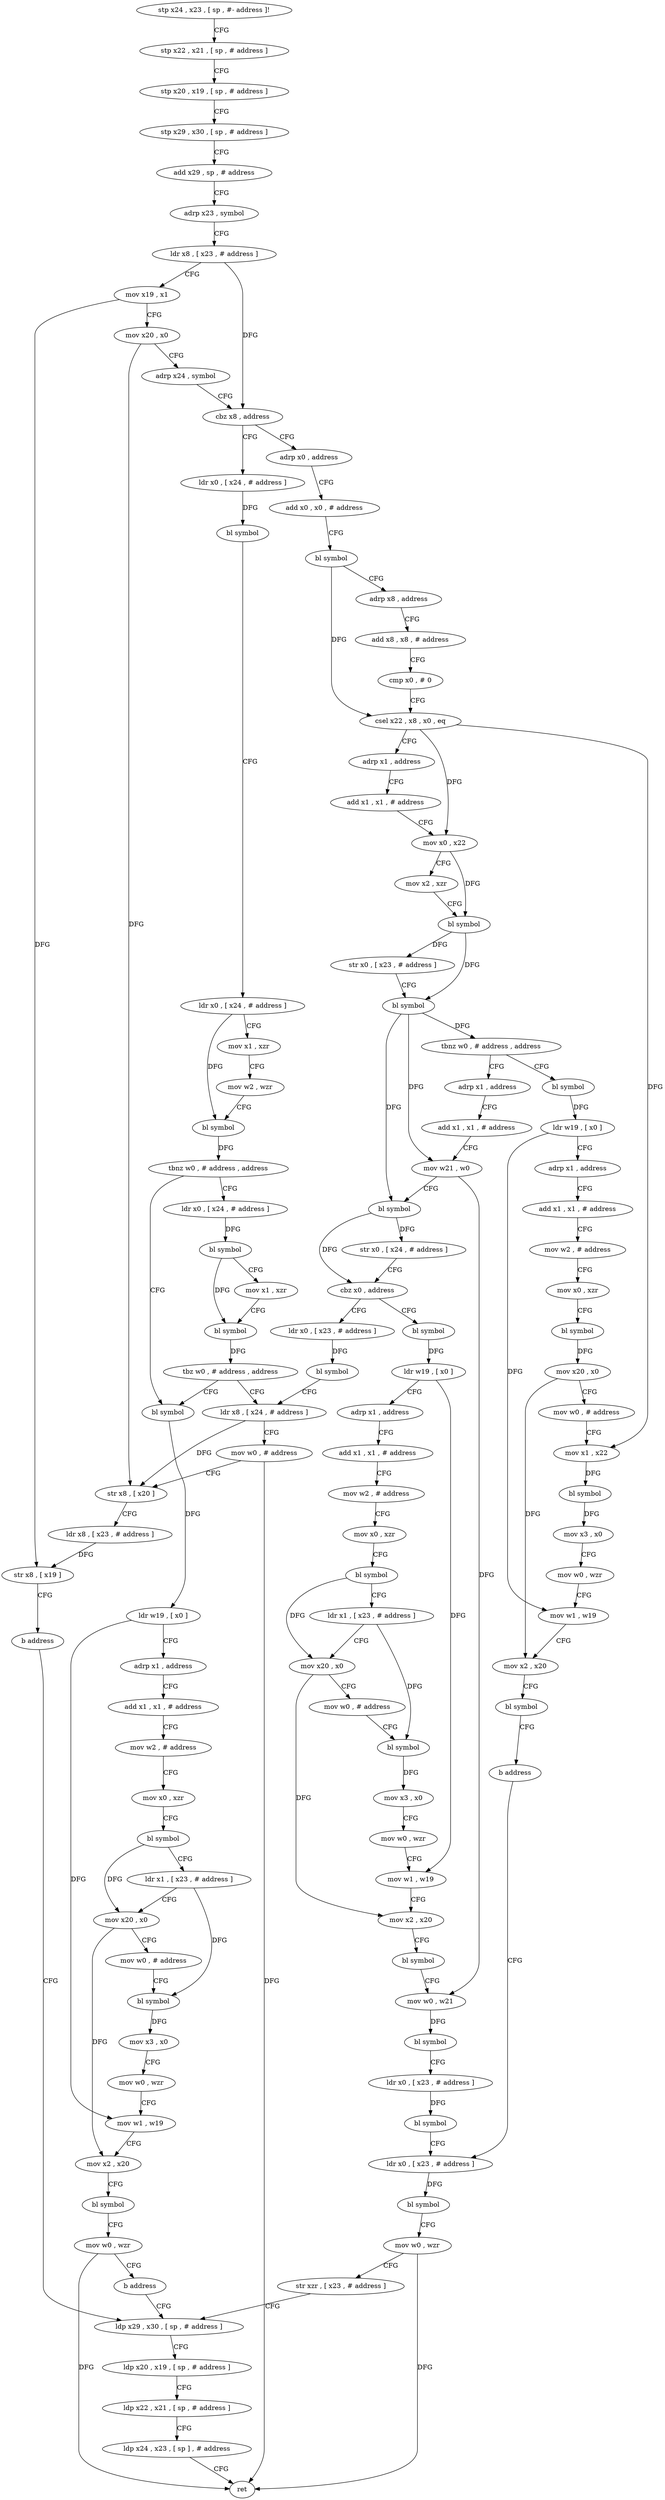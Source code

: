 digraph "func" {
"4205368" [label = "stp x24 , x23 , [ sp , #- address ]!" ]
"4205372" [label = "stp x22 , x21 , [ sp , # address ]" ]
"4205376" [label = "stp x20 , x19 , [ sp , # address ]" ]
"4205380" [label = "stp x29 , x30 , [ sp , # address ]" ]
"4205384" [label = "add x29 , sp , # address" ]
"4205388" [label = "adrp x23 , symbol" ]
"4205392" [label = "ldr x8 , [ x23 , # address ]" ]
"4205396" [label = "mov x19 , x1" ]
"4205400" [label = "mov x20 , x0" ]
"4205404" [label = "adrp x24 , symbol" ]
"4205408" [label = "cbz x8 , address" ]
"4205532" [label = "adrp x0 , address" ]
"4205412" [label = "ldr x0 , [ x24 , # address ]" ]
"4205536" [label = "add x0 , x0 , # address" ]
"4205540" [label = "bl symbol" ]
"4205544" [label = "adrp x8 , address" ]
"4205548" [label = "add x8 , x8 , # address" ]
"4205552" [label = "cmp x0 , # 0" ]
"4205556" [label = "csel x22 , x8 , x0 , eq" ]
"4205560" [label = "adrp x1 , address" ]
"4205564" [label = "add x1 , x1 , # address" ]
"4205568" [label = "mov x0 , x22" ]
"4205572" [label = "mov x2 , xzr" ]
"4205576" [label = "bl symbol" ]
"4205580" [label = "str x0 , [ x23 , # address ]" ]
"4205584" [label = "bl symbol" ]
"4205588" [label = "tbnz w0 , # address , address" ]
"4205648" [label = "bl symbol" ]
"4205592" [label = "adrp x1 , address" ]
"4205416" [label = "bl symbol" ]
"4205420" [label = "ldr x0 , [ x24 , # address ]" ]
"4205424" [label = "mov x1 , xzr" ]
"4205428" [label = "mov w2 , wzr" ]
"4205432" [label = "bl symbol" ]
"4205436" [label = "tbnz w0 , # address , address" ]
"4205460" [label = "bl symbol" ]
"4205440" [label = "ldr x0 , [ x24 , # address ]" ]
"4205652" [label = "ldr w19 , [ x0 ]" ]
"4205656" [label = "adrp x1 , address" ]
"4205660" [label = "add x1 , x1 , # address" ]
"4205664" [label = "mov w2 , # address" ]
"4205668" [label = "mov x0 , xzr" ]
"4205672" [label = "bl symbol" ]
"4205676" [label = "mov x20 , x0" ]
"4205680" [label = "mov w0 , # address" ]
"4205684" [label = "mov x1 , x22" ]
"4205688" [label = "bl symbol" ]
"4205692" [label = "mov x3 , x0" ]
"4205696" [label = "mov w0 , wzr" ]
"4205700" [label = "mov w1 , w19" ]
"4205704" [label = "mov x2 , x20" ]
"4205708" [label = "bl symbol" ]
"4205712" [label = "b address" ]
"4205796" [label = "ldr x0 , [ x23 , # address ]" ]
"4205596" [label = "add x1 , x1 , # address" ]
"4205600" [label = "mov w21 , w0" ]
"4205604" [label = "bl symbol" ]
"4205608" [label = "str x0 , [ x24 , # address ]" ]
"4205612" [label = "cbz x0 , address" ]
"4205716" [label = "bl symbol" ]
"4205616" [label = "ldr x0 , [ x23 , # address ]" ]
"4205464" [label = "ldr w19 , [ x0 ]" ]
"4205468" [label = "adrp x1 , address" ]
"4205472" [label = "add x1 , x1 , # address" ]
"4205476" [label = "mov w2 , # address" ]
"4205480" [label = "mov x0 , xzr" ]
"4205484" [label = "bl symbol" ]
"4205488" [label = "ldr x1 , [ x23 , # address ]" ]
"4205492" [label = "mov x20 , x0" ]
"4205496" [label = "mov w0 , # address" ]
"4205500" [label = "bl symbol" ]
"4205504" [label = "mov x3 , x0" ]
"4205508" [label = "mov w0 , wzr" ]
"4205512" [label = "mov w1 , w19" ]
"4205516" [label = "mov x2 , x20" ]
"4205520" [label = "bl symbol" ]
"4205524" [label = "mov w0 , wzr" ]
"4205528" [label = "b address" ]
"4205812" [label = "ldp x29 , x30 , [ sp , # address ]" ]
"4205444" [label = "bl symbol" ]
"4205448" [label = "mov x1 , xzr" ]
"4205452" [label = "bl symbol" ]
"4205456" [label = "tbz w0 , # address , address" ]
"4205624" [label = "ldr x8 , [ x24 , # address ]" ]
"4205800" [label = "bl symbol" ]
"4205804" [label = "mov w0 , wzr" ]
"4205808" [label = "str xzr , [ x23 , # address ]" ]
"4205720" [label = "ldr w19 , [ x0 ]" ]
"4205724" [label = "adrp x1 , address" ]
"4205728" [label = "add x1 , x1 , # address" ]
"4205732" [label = "mov w2 , # address" ]
"4205736" [label = "mov x0 , xzr" ]
"4205740" [label = "bl symbol" ]
"4205744" [label = "ldr x1 , [ x23 , # address ]" ]
"4205748" [label = "mov x20 , x0" ]
"4205752" [label = "mov w0 , # address" ]
"4205756" [label = "bl symbol" ]
"4205760" [label = "mov x3 , x0" ]
"4205764" [label = "mov w0 , wzr" ]
"4205768" [label = "mov w1 , w19" ]
"4205772" [label = "mov x2 , x20" ]
"4205776" [label = "bl symbol" ]
"4205780" [label = "mov w0 , w21" ]
"4205784" [label = "bl symbol" ]
"4205788" [label = "ldr x0 , [ x23 , # address ]" ]
"4205792" [label = "bl symbol" ]
"4205620" [label = "bl symbol" ]
"4205816" [label = "ldp x20 , x19 , [ sp , # address ]" ]
"4205820" [label = "ldp x22 , x21 , [ sp , # address ]" ]
"4205824" [label = "ldp x24 , x23 , [ sp ] , # address" ]
"4205828" [label = "ret" ]
"4205628" [label = "mov w0 , # address" ]
"4205632" [label = "str x8 , [ x20 ]" ]
"4205636" [label = "ldr x8 , [ x23 , # address ]" ]
"4205640" [label = "str x8 , [ x19 ]" ]
"4205644" [label = "b address" ]
"4205368" -> "4205372" [ label = "CFG" ]
"4205372" -> "4205376" [ label = "CFG" ]
"4205376" -> "4205380" [ label = "CFG" ]
"4205380" -> "4205384" [ label = "CFG" ]
"4205384" -> "4205388" [ label = "CFG" ]
"4205388" -> "4205392" [ label = "CFG" ]
"4205392" -> "4205396" [ label = "CFG" ]
"4205392" -> "4205408" [ label = "DFG" ]
"4205396" -> "4205400" [ label = "CFG" ]
"4205396" -> "4205640" [ label = "DFG" ]
"4205400" -> "4205404" [ label = "CFG" ]
"4205400" -> "4205632" [ label = "DFG" ]
"4205404" -> "4205408" [ label = "CFG" ]
"4205408" -> "4205532" [ label = "CFG" ]
"4205408" -> "4205412" [ label = "CFG" ]
"4205532" -> "4205536" [ label = "CFG" ]
"4205412" -> "4205416" [ label = "DFG" ]
"4205536" -> "4205540" [ label = "CFG" ]
"4205540" -> "4205544" [ label = "CFG" ]
"4205540" -> "4205556" [ label = "DFG" ]
"4205544" -> "4205548" [ label = "CFG" ]
"4205548" -> "4205552" [ label = "CFG" ]
"4205552" -> "4205556" [ label = "CFG" ]
"4205556" -> "4205560" [ label = "CFG" ]
"4205556" -> "4205568" [ label = "DFG" ]
"4205556" -> "4205684" [ label = "DFG" ]
"4205560" -> "4205564" [ label = "CFG" ]
"4205564" -> "4205568" [ label = "CFG" ]
"4205568" -> "4205572" [ label = "CFG" ]
"4205568" -> "4205576" [ label = "DFG" ]
"4205572" -> "4205576" [ label = "CFG" ]
"4205576" -> "4205580" [ label = "DFG" ]
"4205576" -> "4205584" [ label = "DFG" ]
"4205580" -> "4205584" [ label = "CFG" ]
"4205584" -> "4205588" [ label = "DFG" ]
"4205584" -> "4205600" [ label = "DFG" ]
"4205584" -> "4205604" [ label = "DFG" ]
"4205588" -> "4205648" [ label = "CFG" ]
"4205588" -> "4205592" [ label = "CFG" ]
"4205648" -> "4205652" [ label = "DFG" ]
"4205592" -> "4205596" [ label = "CFG" ]
"4205416" -> "4205420" [ label = "CFG" ]
"4205420" -> "4205424" [ label = "CFG" ]
"4205420" -> "4205432" [ label = "DFG" ]
"4205424" -> "4205428" [ label = "CFG" ]
"4205428" -> "4205432" [ label = "CFG" ]
"4205432" -> "4205436" [ label = "DFG" ]
"4205436" -> "4205460" [ label = "CFG" ]
"4205436" -> "4205440" [ label = "CFG" ]
"4205460" -> "4205464" [ label = "DFG" ]
"4205440" -> "4205444" [ label = "DFG" ]
"4205652" -> "4205656" [ label = "CFG" ]
"4205652" -> "4205700" [ label = "DFG" ]
"4205656" -> "4205660" [ label = "CFG" ]
"4205660" -> "4205664" [ label = "CFG" ]
"4205664" -> "4205668" [ label = "CFG" ]
"4205668" -> "4205672" [ label = "CFG" ]
"4205672" -> "4205676" [ label = "DFG" ]
"4205676" -> "4205680" [ label = "CFG" ]
"4205676" -> "4205704" [ label = "DFG" ]
"4205680" -> "4205684" [ label = "CFG" ]
"4205684" -> "4205688" [ label = "DFG" ]
"4205688" -> "4205692" [ label = "DFG" ]
"4205692" -> "4205696" [ label = "CFG" ]
"4205696" -> "4205700" [ label = "CFG" ]
"4205700" -> "4205704" [ label = "CFG" ]
"4205704" -> "4205708" [ label = "CFG" ]
"4205708" -> "4205712" [ label = "CFG" ]
"4205712" -> "4205796" [ label = "CFG" ]
"4205796" -> "4205800" [ label = "DFG" ]
"4205596" -> "4205600" [ label = "CFG" ]
"4205600" -> "4205604" [ label = "CFG" ]
"4205600" -> "4205780" [ label = "DFG" ]
"4205604" -> "4205608" [ label = "DFG" ]
"4205604" -> "4205612" [ label = "DFG" ]
"4205608" -> "4205612" [ label = "CFG" ]
"4205612" -> "4205716" [ label = "CFG" ]
"4205612" -> "4205616" [ label = "CFG" ]
"4205716" -> "4205720" [ label = "DFG" ]
"4205616" -> "4205620" [ label = "DFG" ]
"4205464" -> "4205468" [ label = "CFG" ]
"4205464" -> "4205512" [ label = "DFG" ]
"4205468" -> "4205472" [ label = "CFG" ]
"4205472" -> "4205476" [ label = "CFG" ]
"4205476" -> "4205480" [ label = "CFG" ]
"4205480" -> "4205484" [ label = "CFG" ]
"4205484" -> "4205488" [ label = "CFG" ]
"4205484" -> "4205492" [ label = "DFG" ]
"4205488" -> "4205492" [ label = "CFG" ]
"4205488" -> "4205500" [ label = "DFG" ]
"4205492" -> "4205496" [ label = "CFG" ]
"4205492" -> "4205516" [ label = "DFG" ]
"4205496" -> "4205500" [ label = "CFG" ]
"4205500" -> "4205504" [ label = "DFG" ]
"4205504" -> "4205508" [ label = "CFG" ]
"4205508" -> "4205512" [ label = "CFG" ]
"4205512" -> "4205516" [ label = "CFG" ]
"4205516" -> "4205520" [ label = "CFG" ]
"4205520" -> "4205524" [ label = "CFG" ]
"4205524" -> "4205528" [ label = "CFG" ]
"4205524" -> "4205828" [ label = "DFG" ]
"4205528" -> "4205812" [ label = "CFG" ]
"4205812" -> "4205816" [ label = "CFG" ]
"4205444" -> "4205448" [ label = "CFG" ]
"4205444" -> "4205452" [ label = "DFG" ]
"4205448" -> "4205452" [ label = "CFG" ]
"4205452" -> "4205456" [ label = "DFG" ]
"4205456" -> "4205624" [ label = "CFG" ]
"4205456" -> "4205460" [ label = "CFG" ]
"4205624" -> "4205628" [ label = "CFG" ]
"4205624" -> "4205632" [ label = "DFG" ]
"4205800" -> "4205804" [ label = "CFG" ]
"4205804" -> "4205808" [ label = "CFG" ]
"4205804" -> "4205828" [ label = "DFG" ]
"4205808" -> "4205812" [ label = "CFG" ]
"4205720" -> "4205724" [ label = "CFG" ]
"4205720" -> "4205768" [ label = "DFG" ]
"4205724" -> "4205728" [ label = "CFG" ]
"4205728" -> "4205732" [ label = "CFG" ]
"4205732" -> "4205736" [ label = "CFG" ]
"4205736" -> "4205740" [ label = "CFG" ]
"4205740" -> "4205744" [ label = "CFG" ]
"4205740" -> "4205748" [ label = "DFG" ]
"4205744" -> "4205748" [ label = "CFG" ]
"4205744" -> "4205756" [ label = "DFG" ]
"4205748" -> "4205752" [ label = "CFG" ]
"4205748" -> "4205772" [ label = "DFG" ]
"4205752" -> "4205756" [ label = "CFG" ]
"4205756" -> "4205760" [ label = "DFG" ]
"4205760" -> "4205764" [ label = "CFG" ]
"4205764" -> "4205768" [ label = "CFG" ]
"4205768" -> "4205772" [ label = "CFG" ]
"4205772" -> "4205776" [ label = "CFG" ]
"4205776" -> "4205780" [ label = "CFG" ]
"4205780" -> "4205784" [ label = "DFG" ]
"4205784" -> "4205788" [ label = "CFG" ]
"4205788" -> "4205792" [ label = "DFG" ]
"4205792" -> "4205796" [ label = "CFG" ]
"4205620" -> "4205624" [ label = "CFG" ]
"4205816" -> "4205820" [ label = "CFG" ]
"4205820" -> "4205824" [ label = "CFG" ]
"4205824" -> "4205828" [ label = "CFG" ]
"4205628" -> "4205632" [ label = "CFG" ]
"4205628" -> "4205828" [ label = "DFG" ]
"4205632" -> "4205636" [ label = "CFG" ]
"4205636" -> "4205640" [ label = "DFG" ]
"4205640" -> "4205644" [ label = "CFG" ]
"4205644" -> "4205812" [ label = "CFG" ]
}
